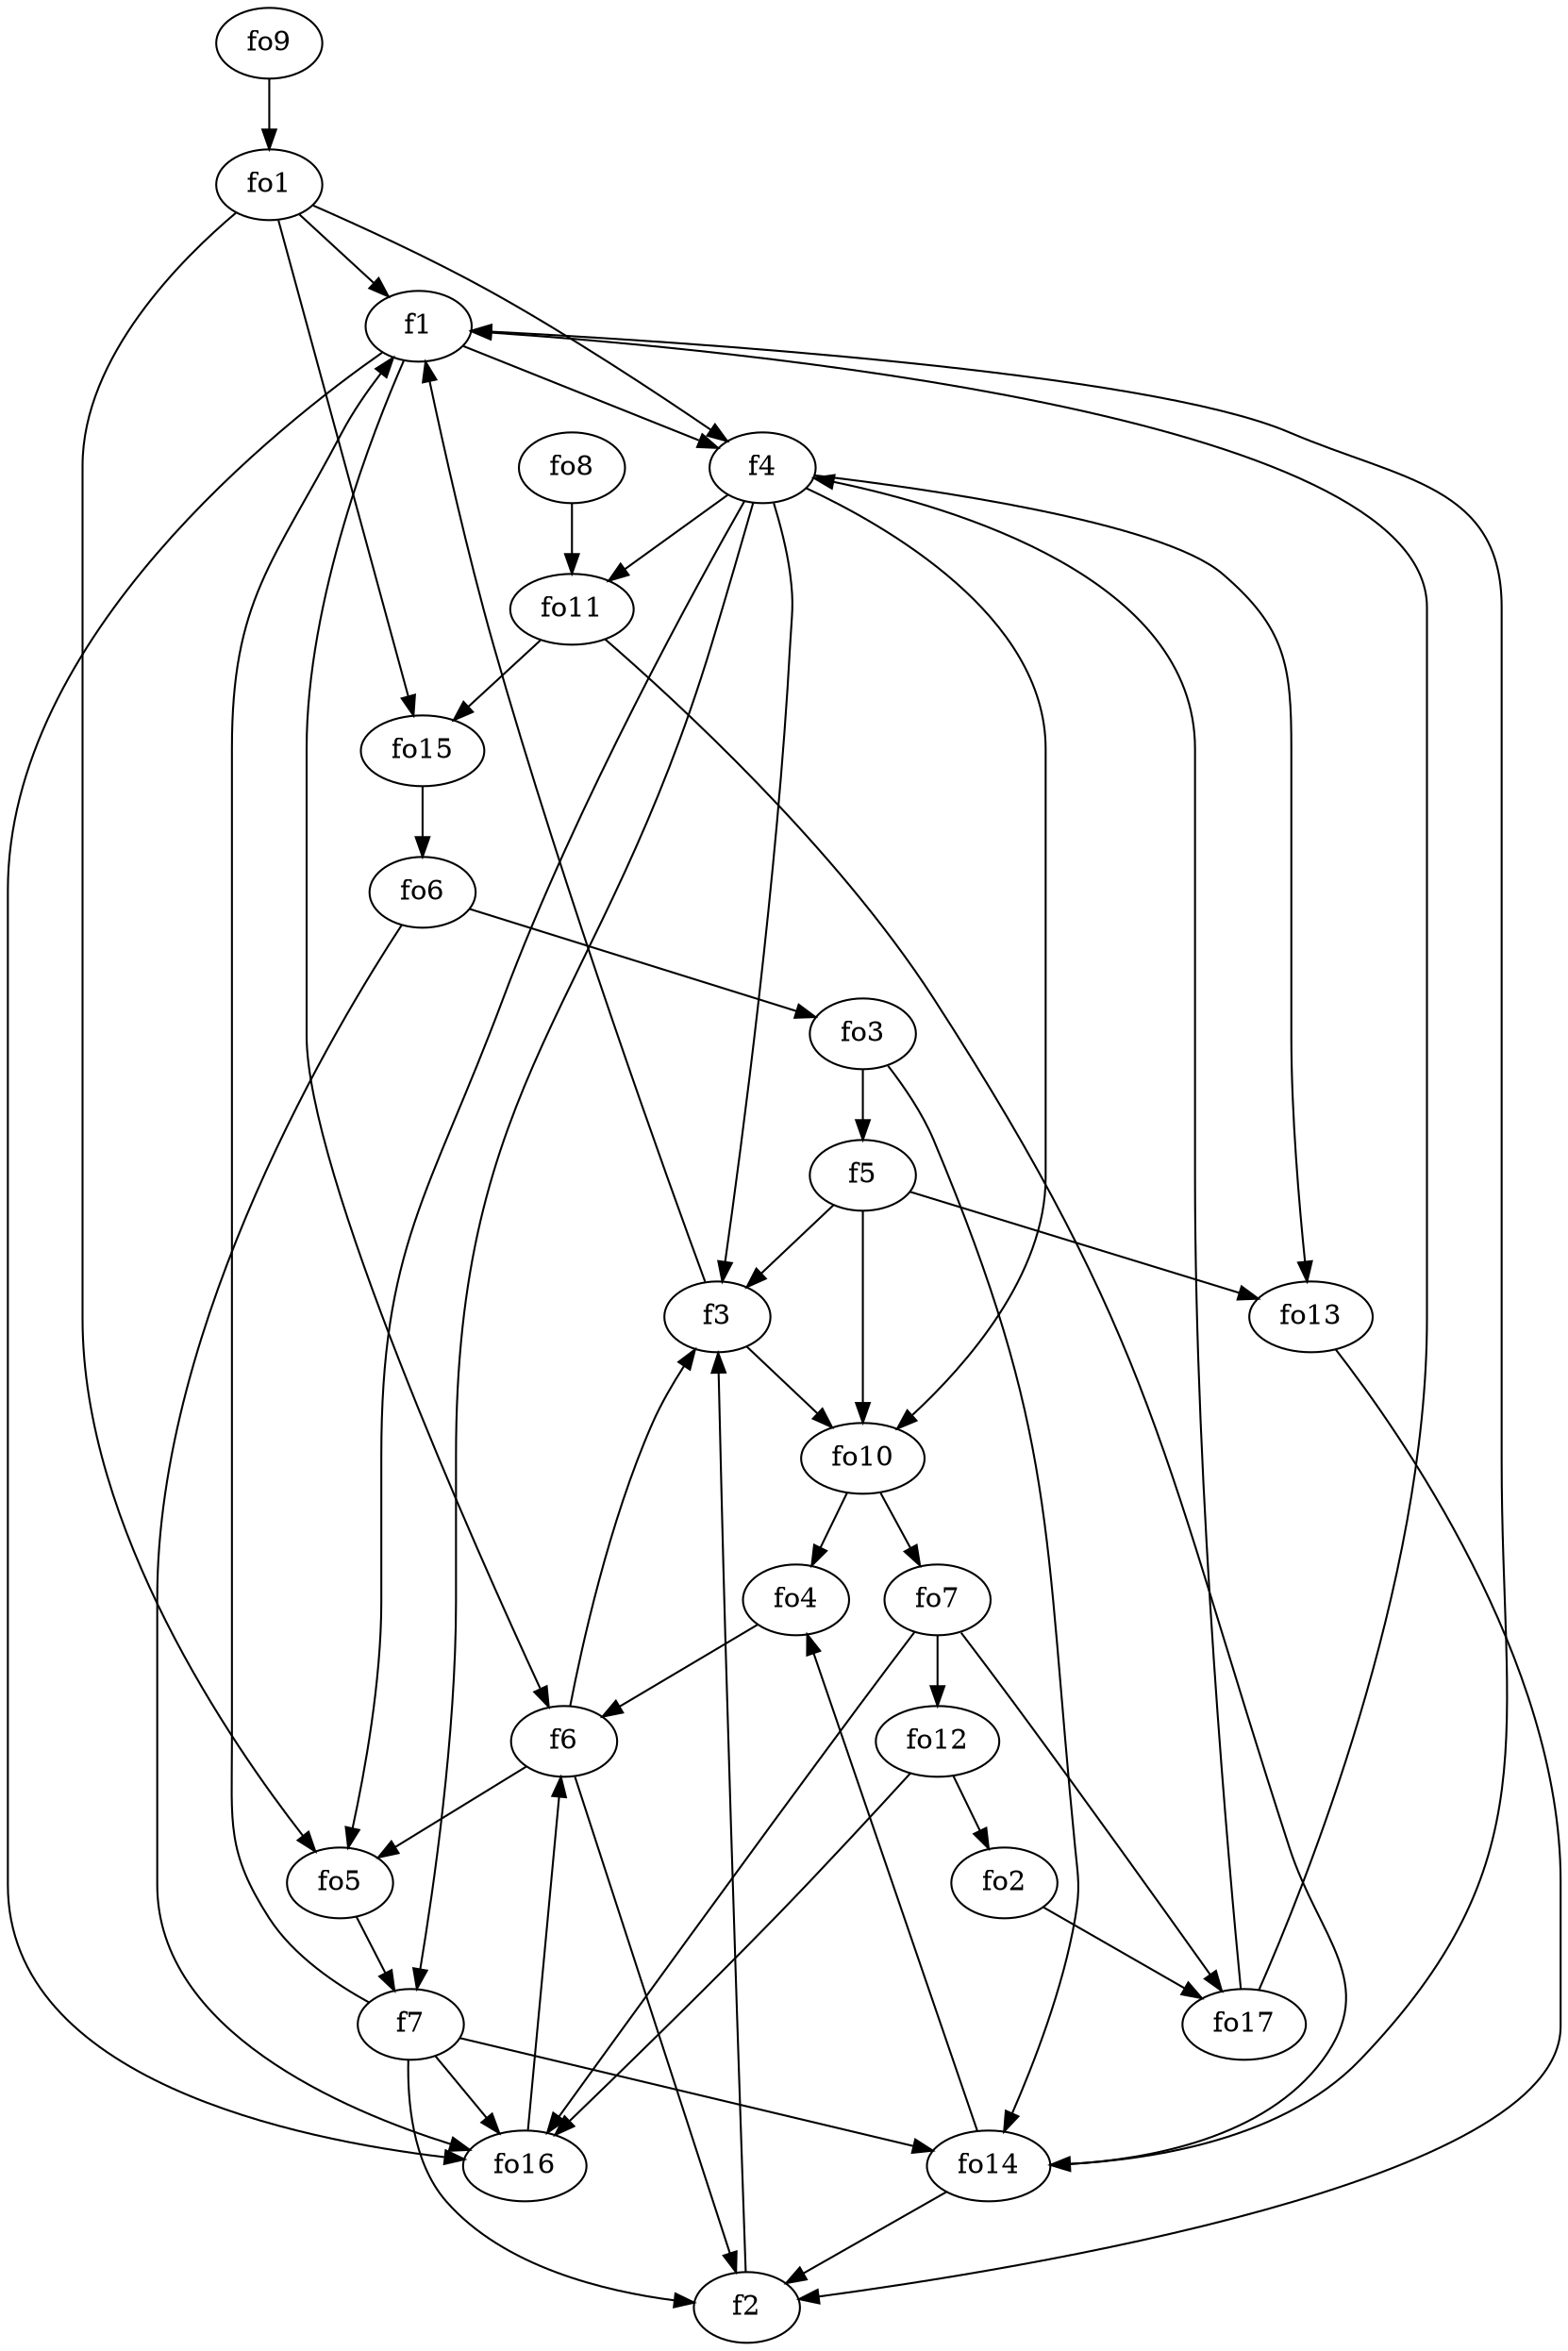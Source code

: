 strict digraph  {
f1;
f2;
f3;
f4;
f5;
f6;
f7;
fo1;
fo2;
fo3;
fo4;
fo5;
fo6;
fo7;
fo8;
fo9;
fo10;
fo11;
fo12;
fo13;
fo14;
fo15;
fo16;
fo17;
f1 -> f6  [weight=2];
f1 -> f4  [weight=2];
f1 -> fo16  [weight=2];
f2 -> f3  [weight=2];
f3 -> fo10  [weight=2];
f3 -> f1  [weight=2];
f4 -> fo11  [weight=2];
f4 -> fo10  [weight=2];
f4 -> fo5  [weight=2];
f4 -> f7  [weight=2];
f4 -> fo13  [weight=2];
f4 -> f3  [weight=2];
f5 -> fo13  [weight=2];
f5 -> fo10  [weight=2];
f5 -> f3  [weight=2];
f6 -> f3  [weight=2];
f6 -> f2  [weight=2];
f6 -> fo5  [weight=2];
f7 -> f2  [weight=2];
f7 -> f1  [weight=2];
f7 -> fo14  [weight=2];
f7 -> fo16  [weight=2];
fo1 -> f4  [weight=2];
fo1 -> fo5  [weight=2];
fo1 -> f1  [weight=2];
fo1 -> fo15  [weight=2];
fo2 -> fo17  [weight=2];
fo3 -> fo14  [weight=2];
fo3 -> f5  [weight=2];
fo4 -> f6  [weight=2];
fo5 -> f7  [weight=2];
fo6 -> fo16  [weight=2];
fo6 -> fo3  [weight=2];
fo7 -> fo17  [weight=2];
fo7 -> fo16  [weight=2];
fo7 -> fo12  [weight=2];
fo8 -> fo11  [weight=2];
fo9 -> fo1  [weight=2];
fo10 -> fo4  [weight=2];
fo10 -> fo7  [weight=2];
fo11 -> fo14  [weight=2];
fo11 -> fo15  [weight=2];
fo12 -> fo16  [weight=2];
fo12 -> fo2  [weight=2];
fo13 -> f2  [weight=2];
fo14 -> f2  [weight=2];
fo14 -> f1  [weight=2];
fo14 -> fo4  [weight=2];
fo15 -> fo6  [weight=2];
fo16 -> f6  [weight=2];
fo17 -> f4  [weight=2];
fo17 -> f1  [weight=2];
}
